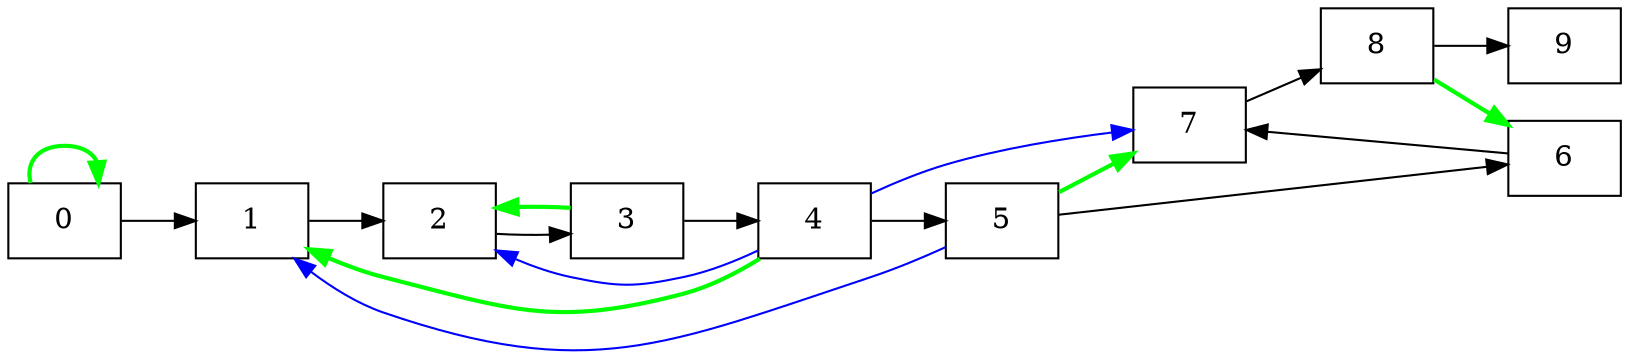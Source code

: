 digraph G{
   rankdir=LR;
   NODE0[shape="box",label="0"];
   NODE1[shape="box",label="1"];
   NODE2[shape="box",label="2"];
   NODE3[shape="box",label="3"];
   NODE4[shape="box",label="4"];
   NODE5[shape="box",label="5"];
   NODE6[shape="box",label="6"];
   NODE7[shape="box",label="7"];
   NODE8[shape="box",label="8"];
   NODE9[shape="box",label="9"];
   NODE0 -> NODE1 [weight=100,color="black"];
   NODE1 -> NODE2 [weight=100,color="black"];
   NODE2 -> NODE3 [weight=100,color="black"];
   NODE3 -> NODE4 [weight=100,color="black"];
   NODE4 -> NODE5 [weight=100,color="black"];
   NODE5 -> NODE6 [weight=100,color="black"];
   NODE6 -> NODE7 [weight=100,color="black"];
   NODE7 -> NODE8 [weight=100,color="black"];
   NODE8 -> NODE9 [weight=100,color="black"];
   NODE0 -> NODE0 [color="green",penwidth=2];
   NODE5 -> NODE1 [color="blue",penwidth=1];
   NODE4 -> NODE2 [color="blue",penwidth=1];
   NODE3 -> NODE2 [color="green",penwidth=2];
   NODE4 -> NODE1 [color="green",penwidth=2];
   NODE5 -> NODE7 [color="green",penwidth=2];
   NODE4 -> NODE7 [color="blue",penwidth=1];
   NODE8 -> NODE6 [color="green",penwidth=2];
}